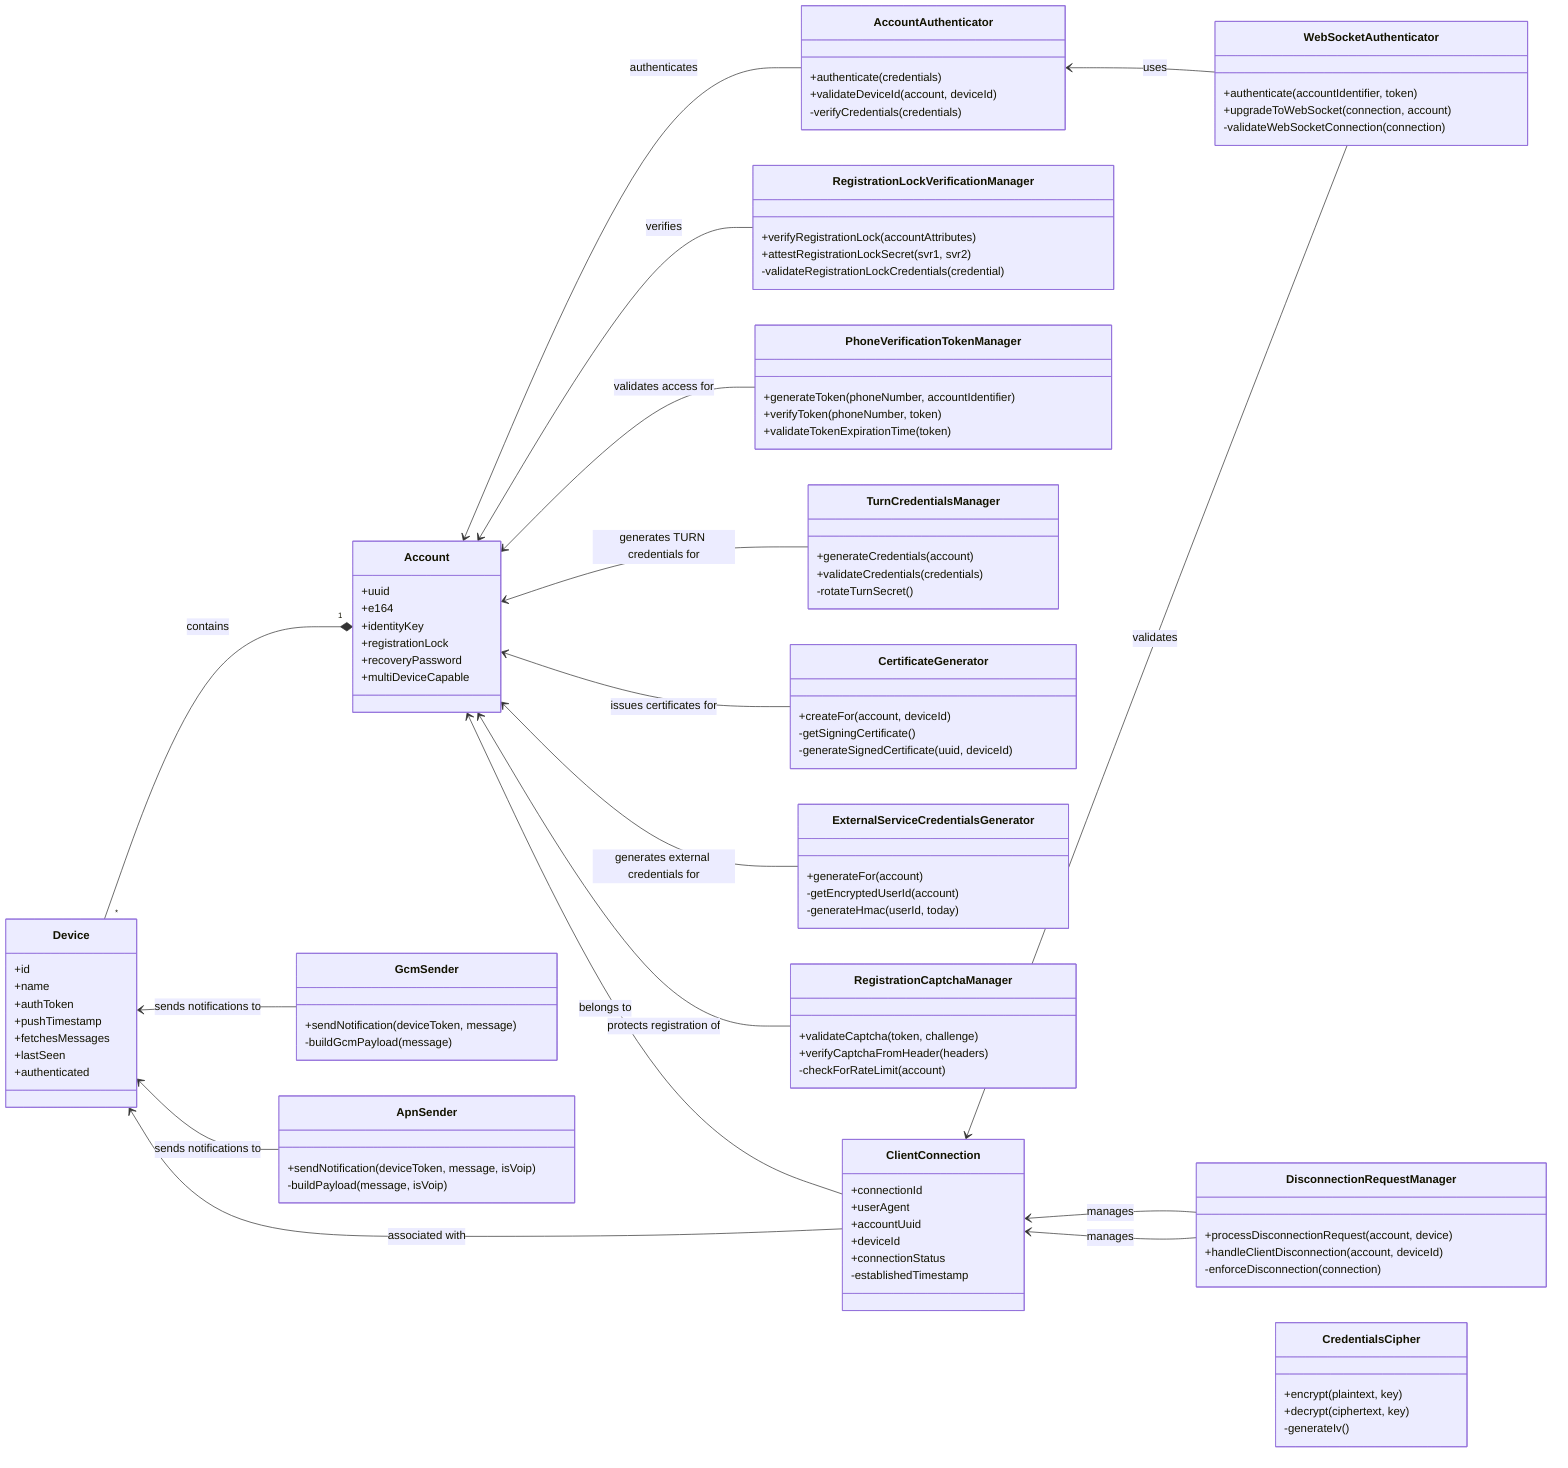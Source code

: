 ---
config:
  direction: RL
  class:
    hideMembers: false
---
classDiagram
    direction RL
%% Top-level Authentication & Security components
    class AccountAuthenticator {
        +authenticate(credentials)
        +validateDeviceId(account, deviceId)
        -verifyCredentials(credentials)
    }

    class RegistrationLockVerificationManager {
        +verifyRegistrationLock(accountAttributes)
        +attestRegistrationLockSecret(svr1, svr2)
        -validateRegistrationLockCredentials(credential)
    }

    class PhoneVerificationTokenManager {
        +generateToken(phoneNumber, accountIdentifier)
        +verifyToken(phoneNumber, token)
        +validateTokenExpirationTime(token)
    }

    class TurnCredentialsManager {
        +generateCredentials(account)
        +validateCredentials(credentials)
        -rotateTurnSecret()
    }

    class CertificateGenerator {
        +createFor(account, deviceId)
        -getSigningCertificate()
        -generateSignedCertificate(uuid, deviceId)
    }

%% Service Credential components
    class ExternalServiceCredentialsGenerator {
        +generateFor(account)
        -getEncryptedUserId(account)
        -generateHmac(userId, today)
    }

    class DisconnectionRequestManager {
        +processDisconnectionRequest(account, device)
        +handleClientDisconnection(account, deviceId)
        -enforceDisconnection(connection)
    }

    class RegistrationCaptchaManager {
        +validateCaptcha(token, challenge)
        +verifyCaptchaFromHeader(headers)
        -checkForRateLimit(account)
    }

    class WebSocketAuthenticator {
        +authenticate(accountIdentifier, token)
        +upgradeToWebSocket(connection, account)
        -validateWebSocketConnection(connection)
    }

%% Authentication data model
    class Account {
        +uuid
        +e164
        +identityKey
        +registrationLock
        +recoveryPassword
        +multiDeviceCapable
    }

    class Device {
        +id
        +name
        +authToken
        +pushTimestamp
        +fetchesMessages
        +lastSeen
        +authenticated
    }

    class ClientConnection {
        +connectionId
        +userAgent
        +accountUuid
        +deviceId
        +connectionStatus
        -establishedTimestamp
    }

%% Security and Cryptography components
    class CredentialsCipher {
        +encrypt(plaintext, key)
        +decrypt(ciphertext, key)
        -generateIv()
    }

    class GcmSender {
        +sendNotification(deviceToken, message)
        -buildGcmPayload(message)
    }

    class ApnSender {
        +sendNotification(deviceToken, message, isVoip)
        -buildPayload(message, isVoip)
    }

%% Connections and Relationships
    AccountAuthenticator --> Account: authenticates
    Account "1" *-- "*" Device: contains
    RegistrationLockVerificationManager --> Account: verifies
    PhoneVerificationTokenManager --> Account: validates access for
    TurnCredentialsManager --> Account: generates TURN credentials for
    CertificateGenerator --> Account: issues certificates for
    ExternalServiceCredentialsGenerator --> Account: generates external credentials for
    DisconnectionRequestManager --> ClientConnection: manages
    ClientConnection --> Account: belongs to
    ClientConnection --> Device: associated with
    WebSocketAuthenticator --> AccountAuthenticator: uses
    WebSocketAuthenticator --> ClientConnection: validates
    RegistrationCaptchaManager --> Account: protects registration of
    GcmSender --> Device: sends notifications to
    ApnSender --> Device: sends notifications to
    DisconnectionRequestManager --> ClientConnection: manages
